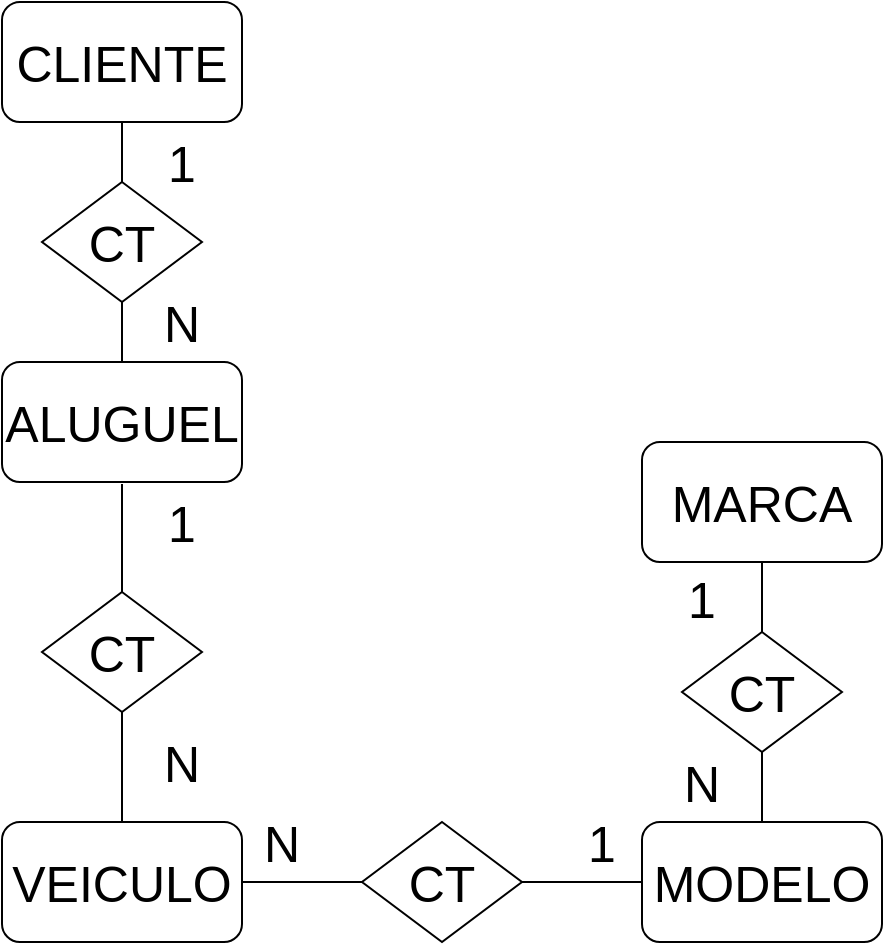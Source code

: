 <mxfile version="10.9.5" type="device"><diagram id="SwavkJVb-ZmrnYDe-2qF" name="CONCEITUAL"><mxGraphModel dx="926" dy="1797" grid="1" gridSize="10" guides="1" tooltips="1" connect="1" arrows="1" fold="1" page="1" pageScale="1" pageWidth="827" pageHeight="1169" math="0" shadow="0"><root><mxCell id="0"/><mxCell id="1" parent="0"/><mxCell id="WO0HJ9mvAGfTTf_iqR1n-1" value="" style="rounded=1;whiteSpace=wrap;html=1;" vertex="1" parent="1"><mxGeometry x="360" y="280" width="120" height="60" as="geometry"/></mxCell><mxCell id="WO0HJ9mvAGfTTf_iqR1n-2" value="VEICULO" style="text;html=1;strokeColor=none;fillColor=none;align=center;verticalAlign=middle;whiteSpace=wrap;rounded=0;fontSize=25;" vertex="1" parent="1"><mxGeometry x="360" y="280" width="120" height="60" as="geometry"/></mxCell><mxCell id="WO0HJ9mvAGfTTf_iqR1n-3" value="" style="rhombus;whiteSpace=wrap;html=1;fontSize=25;" vertex="1" parent="1"><mxGeometry x="540" y="280" width="80" height="60" as="geometry"/></mxCell><mxCell id="WO0HJ9mvAGfTTf_iqR1n-4" value="" style="rounded=1;whiteSpace=wrap;html=1;fontSize=25;" vertex="1" parent="1"><mxGeometry x="680" y="280" width="120" height="60" as="geometry"/></mxCell><mxCell id="WO0HJ9mvAGfTTf_iqR1n-5" value="" style="endArrow=none;html=1;fontSize=25;entryX=0;entryY=0.5;entryDx=0;entryDy=0;exitX=1;exitY=0.5;exitDx=0;exitDy=0;" edge="1" parent="1" source="WO0HJ9mvAGfTTf_iqR1n-2" target="WO0HJ9mvAGfTTf_iqR1n-3"><mxGeometry width="50" height="50" relative="1" as="geometry"><mxPoint x="360" y="410" as="sourcePoint"/><mxPoint x="410" y="360" as="targetPoint"/></mxGeometry></mxCell><mxCell id="WO0HJ9mvAGfTTf_iqR1n-6" value="" style="endArrow=none;html=1;fontSize=25;entryX=0;entryY=0.5;entryDx=0;entryDy=0;exitX=1;exitY=0.5;exitDx=0;exitDy=0;" edge="1" parent="1" source="WO0HJ9mvAGfTTf_iqR1n-3" target="WO0HJ9mvAGfTTf_iqR1n-4"><mxGeometry width="50" height="50" relative="1" as="geometry"><mxPoint x="360" y="410" as="sourcePoint"/><mxPoint x="410" y="360" as="targetPoint"/></mxGeometry></mxCell><mxCell id="WO0HJ9mvAGfTTf_iqR1n-7" value="MODELO" style="text;html=1;strokeColor=none;fillColor=none;align=center;verticalAlign=middle;whiteSpace=wrap;rounded=0;fontSize=25;" vertex="1" parent="1"><mxGeometry x="680" y="280" width="120" height="60" as="geometry"/></mxCell><mxCell id="WO0HJ9mvAGfTTf_iqR1n-8" value="CT" style="text;html=1;strokeColor=none;fillColor=none;align=center;verticalAlign=middle;whiteSpace=wrap;rounded=0;fontSize=25;" vertex="1" parent="1"><mxGeometry x="560" y="300" width="40" height="20" as="geometry"/></mxCell><mxCell id="WO0HJ9mvAGfTTf_iqR1n-9" value="N" style="text;html=1;strokeColor=none;fillColor=none;align=center;verticalAlign=middle;whiteSpace=wrap;rounded=0;fontSize=25;" vertex="1" parent="1"><mxGeometry x="480" y="280" width="40" height="20" as="geometry"/></mxCell><mxCell id="WO0HJ9mvAGfTTf_iqR1n-10" value="1" style="text;html=1;strokeColor=none;fillColor=none;align=center;verticalAlign=middle;whiteSpace=wrap;rounded=0;fontSize=25;" vertex="1" parent="1"><mxGeometry x="640" y="280" width="40" height="20" as="geometry"/></mxCell><mxCell id="WO0HJ9mvAGfTTf_iqR1n-12" value="" style="rounded=1;whiteSpace=wrap;html=1;fontSize=25;" vertex="1" parent="1"><mxGeometry x="360" y="50" width="120" height="60" as="geometry"/></mxCell><mxCell id="WO0HJ9mvAGfTTf_iqR1n-13" value="" style="rhombus;whiteSpace=wrap;html=1;fontSize=25;" vertex="1" parent="1"><mxGeometry x="380" y="165" width="80" height="60" as="geometry"/></mxCell><mxCell id="WO0HJ9mvAGfTTf_iqR1n-14" value="" style="endArrow=none;html=1;fontSize=25;entryX=0.5;entryY=1;entryDx=0;entryDy=0;" edge="1" parent="1" source="WO0HJ9mvAGfTTf_iqR1n-2" target="WO0HJ9mvAGfTTf_iqR1n-13"><mxGeometry width="50" height="50" relative="1" as="geometry"><mxPoint x="360" y="410" as="sourcePoint"/><mxPoint x="410" y="360" as="targetPoint"/></mxGeometry></mxCell><mxCell id="WO0HJ9mvAGfTTf_iqR1n-15" value="" style="endArrow=none;html=1;fontSize=25;exitX=0.5;exitY=0;exitDx=0;exitDy=0;" edge="1" parent="1" source="WO0HJ9mvAGfTTf_iqR1n-13"><mxGeometry width="50" height="50" relative="1" as="geometry"><mxPoint x="360" y="410" as="sourcePoint"/><mxPoint x="420" y="111" as="targetPoint"/></mxGeometry></mxCell><mxCell id="WO0HJ9mvAGfTTf_iqR1n-16" value="CT" style="text;html=1;strokeColor=none;fillColor=none;align=center;verticalAlign=middle;whiteSpace=wrap;rounded=0;fontSize=25;" vertex="1" parent="1"><mxGeometry x="400" y="185" width="40" height="20" as="geometry"/></mxCell><mxCell id="WO0HJ9mvAGfTTf_iqR1n-18" value="1" style="text;html=1;strokeColor=none;fillColor=none;align=center;verticalAlign=middle;whiteSpace=wrap;rounded=0;fontSize=25;" vertex="1" parent="1"><mxGeometry x="430" y="120" width="40" height="20" as="geometry"/></mxCell><mxCell id="WO0HJ9mvAGfTTf_iqR1n-19" value="N" style="text;html=1;strokeColor=none;fillColor=none;align=center;verticalAlign=middle;whiteSpace=wrap;rounded=0;fontSize=25;" vertex="1" parent="1"><mxGeometry x="430" y="240" width="40" height="20" as="geometry"/></mxCell><mxCell id="WO0HJ9mvAGfTTf_iqR1n-20" value="ALUGUEL" style="text;html=1;strokeColor=none;fillColor=none;align=center;verticalAlign=middle;whiteSpace=wrap;rounded=0;fontSize=25;" vertex="1" parent="1"><mxGeometry x="360" y="50" width="120" height="60" as="geometry"/></mxCell><mxCell id="WO0HJ9mvAGfTTf_iqR1n-21" value="" style="rounded=1;whiteSpace=wrap;html=1;fontSize=25;" vertex="1" parent="1"><mxGeometry x="360" y="-130" width="120" height="60" as="geometry"/></mxCell><mxCell id="WO0HJ9mvAGfTTf_iqR1n-22" value="" style="rhombus;whiteSpace=wrap;html=1;fontSize=25;" vertex="1" parent="1"><mxGeometry x="380" y="-40" width="80" height="60" as="geometry"/></mxCell><mxCell id="WO0HJ9mvAGfTTf_iqR1n-23" value="CLIENTE" style="text;html=1;strokeColor=none;fillColor=none;align=center;verticalAlign=middle;whiteSpace=wrap;rounded=0;fontSize=25;" vertex="1" parent="1"><mxGeometry x="360" y="-130" width="120" height="60" as="geometry"/></mxCell><mxCell id="WO0HJ9mvAGfTTf_iqR1n-24" value="" style="endArrow=none;html=1;fontSize=25;entryX=0.5;entryY=1;entryDx=0;entryDy=0;exitX=0.5;exitY=0;exitDx=0;exitDy=0;" edge="1" parent="1" source="WO0HJ9mvAGfTTf_iqR1n-22" target="WO0HJ9mvAGfTTf_iqR1n-23"><mxGeometry width="50" height="50" relative="1" as="geometry"><mxPoint x="360" y="410" as="sourcePoint"/><mxPoint x="410" y="360" as="targetPoint"/></mxGeometry></mxCell><mxCell id="WO0HJ9mvAGfTTf_iqR1n-25" value="" style="endArrow=none;html=1;fontSize=25;entryX=0.5;entryY=1;entryDx=0;entryDy=0;exitX=0.5;exitY=0;exitDx=0;exitDy=0;" edge="1" parent="1" source="WO0HJ9mvAGfTTf_iqR1n-20" target="WO0HJ9mvAGfTTf_iqR1n-22"><mxGeometry width="50" height="50" relative="1" as="geometry"><mxPoint x="360" y="410" as="sourcePoint"/><mxPoint x="410" y="360" as="targetPoint"/></mxGeometry></mxCell><mxCell id="WO0HJ9mvAGfTTf_iqR1n-26" value="CT" style="text;html=1;strokeColor=none;fillColor=none;align=center;verticalAlign=middle;whiteSpace=wrap;rounded=0;fontSize=25;" vertex="1" parent="1"><mxGeometry x="400" y="-20" width="40" height="20" as="geometry"/></mxCell><mxCell id="WO0HJ9mvAGfTTf_iqR1n-27" value="1" style="text;html=1;strokeColor=none;fillColor=none;align=center;verticalAlign=middle;whiteSpace=wrap;rounded=0;fontSize=25;" vertex="1" parent="1"><mxGeometry x="430" y="-60" width="40" height="20" as="geometry"/></mxCell><mxCell id="WO0HJ9mvAGfTTf_iqR1n-28" value="N" style="text;html=1;strokeColor=none;fillColor=none;align=center;verticalAlign=middle;whiteSpace=wrap;rounded=0;fontSize=25;" vertex="1" parent="1"><mxGeometry x="430" y="20" width="40" height="20" as="geometry"/></mxCell><mxCell id="WO0HJ9mvAGfTTf_iqR1n-30" value="" style="rounded=1;whiteSpace=wrap;html=1;fontSize=25;" vertex="1" parent="1"><mxGeometry x="680" y="90" width="120" height="60" as="geometry"/></mxCell><mxCell id="WO0HJ9mvAGfTTf_iqR1n-32" value="" style="rhombus;whiteSpace=wrap;html=1;fontSize=25;" vertex="1" parent="1"><mxGeometry x="700" y="185" width="80" height="60" as="geometry"/></mxCell><mxCell id="WO0HJ9mvAGfTTf_iqR1n-33" value="CT" style="text;html=1;strokeColor=none;fillColor=none;align=center;verticalAlign=middle;whiteSpace=wrap;rounded=0;fontSize=25;" vertex="1" parent="1"><mxGeometry x="720" y="205" width="40" height="20" as="geometry"/></mxCell><mxCell id="WO0HJ9mvAGfTTf_iqR1n-34" value="" style="endArrow=none;html=1;fontSize=25;entryX=0.5;entryY=1;entryDx=0;entryDy=0;exitX=0.5;exitY=0;exitDx=0;exitDy=0;" edge="1" parent="1" source="WO0HJ9mvAGfTTf_iqR1n-32" target="WO0HJ9mvAGfTTf_iqR1n-30"><mxGeometry width="50" height="50" relative="1" as="geometry"><mxPoint x="360" y="410" as="sourcePoint"/><mxPoint x="410" y="360" as="targetPoint"/></mxGeometry></mxCell><mxCell id="WO0HJ9mvAGfTTf_iqR1n-35" value="" style="endArrow=none;html=1;fontSize=25;entryX=0.5;entryY=1;entryDx=0;entryDy=0;exitX=0.5;exitY=0;exitDx=0;exitDy=0;" edge="1" parent="1" source="WO0HJ9mvAGfTTf_iqR1n-7" target="WO0HJ9mvAGfTTf_iqR1n-32"><mxGeometry width="50" height="50" relative="1" as="geometry"><mxPoint x="360" y="410" as="sourcePoint"/><mxPoint x="410" y="360" as="targetPoint"/></mxGeometry></mxCell><mxCell id="WO0HJ9mvAGfTTf_iqR1n-36" value="MARCA" style="text;html=1;strokeColor=none;fillColor=none;align=center;verticalAlign=middle;whiteSpace=wrap;rounded=0;fontSize=25;" vertex="1" parent="1"><mxGeometry x="680" y="90" width="120" height="60" as="geometry"/></mxCell><mxCell id="WO0HJ9mvAGfTTf_iqR1n-37" value="1" style="text;html=1;strokeColor=none;fillColor=none;align=center;verticalAlign=middle;whiteSpace=wrap;rounded=0;fontSize=25;" vertex="1" parent="1"><mxGeometry x="690" y="157.5" width="40" height="20" as="geometry"/></mxCell><mxCell id="WO0HJ9mvAGfTTf_iqR1n-38" value="N" style="text;html=1;strokeColor=none;fillColor=none;align=center;verticalAlign=middle;whiteSpace=wrap;rounded=0;fontSize=25;" vertex="1" parent="1"><mxGeometry x="690" y="250" width="40" height="20" as="geometry"/></mxCell></root></mxGraphModel></diagram><diagram id="CwdcfSe4aOp0XbISEXMf" name="LOGICO"><mxGraphModel dx="926" dy="628" grid="1" gridSize="10" guides="1" tooltips="1" connect="1" arrows="1" fold="1" page="1" pageScale="1" pageWidth="827" pageHeight="1169" math="0" shadow="0"><root><mxCell id="NsPNhs0KdY9A54u1KH6S-0"/><mxCell id="NsPNhs0KdY9A54u1KH6S-1" parent="NsPNhs0KdY9A54u1KH6S-0"/><mxCell id="NsPNhs0KdY9A54u1KH6S-2" value="Veículos" style="swimlane;fontStyle=0;childLayout=stackLayout;horizontal=1;startSize=26;fillColor=#e0e0e0;horizontalStack=0;resizeParent=1;resizeParentMax=0;resizeLast=0;collapsible=1;marginBottom=0;swimlaneFillColor=#ffffff;align=center;fontSize=14;" vertex="1" parent="NsPNhs0KdY9A54u1KH6S-1"><mxGeometry x="40" y="344" width="160" height="112" as="geometry"/></mxCell><mxCell id="NsPNhs0KdY9A54u1KH6S-3" value="IdVeículos: Int" style="shape=partialRectangle;top=0;left=0;right=0;bottom=0;align=left;verticalAlign=middle;fillColor=none;spacingLeft=60;spacingRight=4;overflow=hidden;rotatable=0;points=[[0,0.5],[1,0.5]];portConstraint=eastwest;dropTarget=0;fontStyle=5;fontSize=12;" vertex="1" parent="NsPNhs0KdY9A54u1KH6S-2"><mxGeometry y="26" width="160" height="30" as="geometry"/></mxCell><mxCell id="NsPNhs0KdY9A54u1KH6S-4" value="PK" style="shape=partialRectangle;fontStyle=1;top=0;left=0;bottom=0;fillColor=none;align=left;verticalAlign=middle;spacingLeft=4;spacingRight=4;overflow=hidden;rotatable=0;points=[];portConstraint=eastwest;part=1;fontSize=12;" vertex="1" connectable="0" parent="NsPNhs0KdY9A54u1KH6S-3"><mxGeometry width="56" height="30" as="geometry"/></mxCell><mxCell id="NsPNhs0KdY9A54u1KH6S-5" value="Placa: String" style="shape=partialRectangle;top=0;left=0;right=0;bottom=1;align=left;verticalAlign=middle;fillColor=none;spacingLeft=60;spacingRight=4;overflow=hidden;rotatable=0;points=[[0,0.5],[1,0.5]];portConstraint=eastwest;dropTarget=0;fontStyle=5;fontSize=12;" vertex="1" parent="NsPNhs0KdY9A54u1KH6S-2"><mxGeometry y="56" width="160" height="30" as="geometry"/></mxCell><mxCell id="NsPNhs0KdY9A54u1KH6S-6" value="PK" style="shape=partialRectangle;fontStyle=1;top=0;left=0;bottom=0;fillColor=none;align=left;verticalAlign=middle;spacingLeft=4;spacingRight=4;overflow=hidden;rotatable=0;points=[];portConstraint=eastwest;part=1;fontSize=12;" vertex="1" connectable="0" parent="NsPNhs0KdY9A54u1KH6S-5"><mxGeometry width="56" height="30" as="geometry"/></mxCell><mxCell id="NsPNhs0KdY9A54u1KH6S-7" value="IdModelo: Int" style="shape=partialRectangle;top=0;left=0;right=0;bottom=0;align=left;verticalAlign=top;fillColor=none;spacingLeft=60;spacingRight=4;overflow=hidden;rotatable=0;points=[[0,0.5],[1,0.5]];portConstraint=eastwest;dropTarget=0;fontSize=12;" vertex="1" parent="NsPNhs0KdY9A54u1KH6S-2"><mxGeometry y="86" width="160" height="26" as="geometry"/></mxCell><mxCell id="NsPNhs0KdY9A54u1KH6S-8" value="FK" style="shape=partialRectangle;top=0;left=0;bottom=0;fillColor=none;align=left;verticalAlign=top;spacingLeft=4;spacingRight=4;overflow=hidden;rotatable=0;points=[];portConstraint=eastwest;part=1;fontSize=12;" vertex="1" connectable="0" parent="NsPNhs0KdY9A54u1KH6S-7"><mxGeometry width="56" height="26" as="geometry"/></mxCell><mxCell id="NsPNhs0KdY9A54u1KH6S-9" value="Modelos" style="swimlane;fontStyle=0;childLayout=stackLayout;horizontal=1;startSize=26;fillColor=#e0e0e0;horizontalStack=0;resizeParent=1;resizeParentMax=0;resizeLast=0;collapsible=1;marginBottom=0;swimlaneFillColor=#ffffff;align=center;fontSize=14;" vertex="1" parent="NsPNhs0KdY9A54u1KH6S-1"><mxGeometry x="370" y="150" width="160" height="112" as="geometry"/></mxCell><mxCell id="NsPNhs0KdY9A54u1KH6S-10" value="IdModelo: Int" style="shape=partialRectangle;top=0;left=0;right=0;bottom=0;align=left;verticalAlign=middle;fillColor=none;spacingLeft=60;spacingRight=4;overflow=hidden;rotatable=0;points=[[0,0.5],[1,0.5]];portConstraint=eastwest;dropTarget=0;fontStyle=5;fontSize=12;" vertex="1" parent="NsPNhs0KdY9A54u1KH6S-9"><mxGeometry y="26" width="160" height="30" as="geometry"/></mxCell><mxCell id="NsPNhs0KdY9A54u1KH6S-11" value="PK" style="shape=partialRectangle;fontStyle=1;top=0;left=0;bottom=0;fillColor=none;align=left;verticalAlign=middle;spacingLeft=4;spacingRight=4;overflow=hidden;rotatable=0;points=[];portConstraint=eastwest;part=1;fontSize=12;" vertex="1" connectable="0" parent="NsPNhs0KdY9A54u1KH6S-10"><mxGeometry width="56" height="30" as="geometry"/></mxCell><mxCell id="NsPNhs0KdY9A54u1KH6S-12" value="Nome: String" style="shape=partialRectangle;top=0;left=0;right=0;bottom=1;align=left;verticalAlign=middle;fillColor=none;spacingLeft=60;spacingRight=4;overflow=hidden;rotatable=0;points=[[0,0.5],[1,0.5]];portConstraint=eastwest;dropTarget=0;fontStyle=5;fontSize=12;" vertex="1" parent="NsPNhs0KdY9A54u1KH6S-9"><mxGeometry y="56" width="160" height="30" as="geometry"/></mxCell><mxCell id="NsPNhs0KdY9A54u1KH6S-13" value="PK" style="shape=partialRectangle;fontStyle=1;top=0;left=0;bottom=0;fillColor=none;align=left;verticalAlign=middle;spacingLeft=4;spacingRight=4;overflow=hidden;rotatable=0;points=[];portConstraint=eastwest;part=1;fontSize=12;" vertex="1" connectable="0" parent="NsPNhs0KdY9A54u1KH6S-12"><mxGeometry width="56" height="30" as="geometry"/></mxCell><mxCell id="NsPNhs0KdY9A54u1KH6S-14" value="IdMarca: Int" style="shape=partialRectangle;top=0;left=0;right=0;bottom=0;align=left;verticalAlign=top;fillColor=none;spacingLeft=60;spacingRight=4;overflow=hidden;rotatable=0;points=[[0,0.5],[1,0.5]];portConstraint=eastwest;dropTarget=0;fontSize=12;" vertex="1" parent="NsPNhs0KdY9A54u1KH6S-9"><mxGeometry y="86" width="160" height="26" as="geometry"/></mxCell><mxCell id="NsPNhs0KdY9A54u1KH6S-15" value="FK" style="shape=partialRectangle;top=0;left=0;bottom=0;fillColor=none;align=left;verticalAlign=top;spacingLeft=4;spacingRight=4;overflow=hidden;rotatable=0;points=[];portConstraint=eastwest;part=1;fontSize=12;" vertex="1" connectable="0" parent="NsPNhs0KdY9A54u1KH6S-14"><mxGeometry width="56" height="26" as="geometry"/></mxCell><mxCell id="qiyDGjXfqa50bmOr-apj-0" value="Marcas" style="swimlane;fontStyle=0;childLayout=stackLayout;horizontal=1;startSize=26;fillColor=#e0e0e0;horizontalStack=0;resizeParent=1;resizeParentMax=0;resizeLast=0;collapsible=1;marginBottom=0;swimlaneFillColor=#ffffff;align=center;fontSize=14;" vertex="1" parent="NsPNhs0KdY9A54u1KH6S-1"><mxGeometry x="130" y="161" width="160" height="86" as="geometry"/></mxCell><mxCell id="qiyDGjXfqa50bmOr-apj-1" value="IdMarca: Int" style="shape=partialRectangle;top=0;left=0;right=0;bottom=0;align=left;verticalAlign=middle;fillColor=none;spacingLeft=60;spacingRight=4;overflow=hidden;rotatable=0;points=[[0,0.5],[1,0.5]];portConstraint=eastwest;dropTarget=0;fontStyle=5;fontSize=12;" vertex="1" parent="qiyDGjXfqa50bmOr-apj-0"><mxGeometry y="26" width="160" height="30" as="geometry"/></mxCell><mxCell id="qiyDGjXfqa50bmOr-apj-2" value="PK" style="shape=partialRectangle;fontStyle=1;top=0;left=0;bottom=0;fillColor=none;align=left;verticalAlign=middle;spacingLeft=4;spacingRight=4;overflow=hidden;rotatable=0;points=[];portConstraint=eastwest;part=1;fontSize=12;" vertex="1" connectable="0" parent="qiyDGjXfqa50bmOr-apj-1"><mxGeometry width="56" height="30" as="geometry"/></mxCell><mxCell id="qiyDGjXfqa50bmOr-apj-3" value="Nome: String" style="shape=partialRectangle;top=0;left=0;right=0;bottom=1;align=left;verticalAlign=middle;fillColor=none;spacingLeft=60;spacingRight=4;overflow=hidden;rotatable=0;points=[[0,0.5],[1,0.5]];portConstraint=eastwest;dropTarget=0;fontStyle=5;fontSize=12;" vertex="1" parent="qiyDGjXfqa50bmOr-apj-0"><mxGeometry y="56" width="160" height="30" as="geometry"/></mxCell><mxCell id="qiyDGjXfqa50bmOr-apj-4" value="PK" style="shape=partialRectangle;fontStyle=1;top=0;left=0;bottom=0;fillColor=none;align=left;verticalAlign=middle;spacingLeft=4;spacingRight=4;overflow=hidden;rotatable=0;points=[];portConstraint=eastwest;part=1;fontSize=12;" vertex="1" connectable="0" parent="qiyDGjXfqa50bmOr-apj-3"><mxGeometry width="56" height="30" as="geometry"/></mxCell><mxCell id="qiyDGjXfqa50bmOr-apj-7" value="" style="edgeStyle=entityRelationEdgeStyle;fontSize=12;html=1;endArrow=ERoneToMany;entryX=-0.019;entryY=1.033;entryDx=0;entryDy=0;entryPerimeter=0;" edge="1" parent="NsPNhs0KdY9A54u1KH6S-1" source="qiyDGjXfqa50bmOr-apj-1" target="NsPNhs0KdY9A54u1KH6S-10"><mxGeometry width="100" height="100" relative="1" as="geometry"><mxPoint x="40" y="580" as="sourcePoint"/><mxPoint x="140" y="480" as="targetPoint"/></mxGeometry></mxCell><mxCell id="FEI2zyjzyz99aPSUWz86-0" value="Alugueis" style="swimlane;fontStyle=0;childLayout=stackLayout;horizontal=1;startSize=26;fillColor=#e0e0e0;horizontalStack=0;resizeParent=1;resizeParentMax=0;resizeLast=0;collapsible=1;marginBottom=0;swimlaneFillColor=#ffffff;align=center;fontSize=14;" vertex="1" parent="NsPNhs0KdY9A54u1KH6S-1"><mxGeometry x="309" y="342" width="160" height="86" as="geometry"/></mxCell><mxCell id="FEI2zyjzyz99aPSUWz86-1" value="IdAlugueis: Int" style="shape=partialRectangle;top=0;left=0;right=0;bottom=0;align=left;verticalAlign=middle;fillColor=none;spacingLeft=60;spacingRight=4;overflow=hidden;rotatable=0;points=[[0,0.5],[1,0.5]];portConstraint=eastwest;dropTarget=0;fontStyle=5;fontSize=12;" vertex="1" parent="FEI2zyjzyz99aPSUWz86-0"><mxGeometry y="26" width="160" height="30" as="geometry"/></mxCell><mxCell id="FEI2zyjzyz99aPSUWz86-2" value="PK" style="shape=partialRectangle;fontStyle=1;top=0;left=0;bottom=0;fillColor=none;align=left;verticalAlign=middle;spacingLeft=4;spacingRight=4;overflow=hidden;rotatable=0;points=[];portConstraint=eastwest;part=1;fontSize=12;" vertex="1" connectable="0" parent="FEI2zyjzyz99aPSUWz86-1"><mxGeometry width="56" height="30" as="geometry"/></mxCell><mxCell id="FEI2zyjzyz99aPSUWz86-3" value="IdCliente: Int" style="shape=partialRectangle;top=0;left=0;right=0;bottom=1;align=left;verticalAlign=middle;fillColor=none;spacingLeft=60;spacingRight=4;overflow=hidden;rotatable=0;points=[[0,0.5],[1,0.5]];portConstraint=eastwest;dropTarget=0;fontStyle=5;fontSize=12;" vertex="1" parent="FEI2zyjzyz99aPSUWz86-0"><mxGeometry y="56" width="160" height="30" as="geometry"/></mxCell><mxCell id="FEI2zyjzyz99aPSUWz86-4" value="FK" style="shape=partialRectangle;fontStyle=1;top=0;left=0;bottom=0;fillColor=none;align=left;verticalAlign=middle;spacingLeft=4;spacingRight=4;overflow=hidden;rotatable=0;points=[];portConstraint=eastwest;part=1;fontSize=12;" vertex="1" connectable="0" parent="FEI2zyjzyz99aPSUWz86-3"><mxGeometry width="56" height="30" as="geometry"/></mxCell><mxCell id="FEI2zyjzyz99aPSUWz86-7" value="Alugueis_Clientes" style="swimlane;fontStyle=0;childLayout=stackLayout;horizontal=1;startSize=26;fillColor=#e0e0e0;horizontalStack=0;resizeParent=1;resizeParentMax=0;resizeLast=0;collapsible=1;marginBottom=0;swimlaneFillColor=#ffffff;align=center;fontSize=14;" vertex="1" parent="NsPNhs0KdY9A54u1KH6S-1"><mxGeometry x="560" y="340" width="160" height="86" as="geometry"/></mxCell><mxCell id="FEI2zyjzyz99aPSUWz86-8" value="IdAluguel: Int" style="shape=partialRectangle;top=0;left=0;right=0;bottom=0;align=left;verticalAlign=middle;fillColor=none;spacingLeft=60;spacingRight=4;overflow=hidden;rotatable=0;points=[[0,0.5],[1,0.5]];portConstraint=eastwest;dropTarget=0;fontStyle=5;fontSize=12;" vertex="1" parent="FEI2zyjzyz99aPSUWz86-7"><mxGeometry y="26" width="160" height="30" as="geometry"/></mxCell><mxCell id="FEI2zyjzyz99aPSUWz86-9" value="FK" style="shape=partialRectangle;fontStyle=1;top=0;left=0;bottom=0;fillColor=none;align=left;verticalAlign=middle;spacingLeft=4;spacingRight=4;overflow=hidden;rotatable=0;points=[];portConstraint=eastwest;part=1;fontSize=12;" vertex="1" connectable="0" parent="FEI2zyjzyz99aPSUWz86-8"><mxGeometry width="56" height="30" as="geometry"/></mxCell><mxCell id="FEI2zyjzyz99aPSUWz86-10" value="IdCliente: Int" style="shape=partialRectangle;top=0;left=0;right=0;bottom=1;align=left;verticalAlign=middle;fillColor=none;spacingLeft=60;spacingRight=4;overflow=hidden;rotatable=0;points=[[0,0.5],[1,0.5]];portConstraint=eastwest;dropTarget=0;fontStyle=5;fontSize=12;" vertex="1" parent="FEI2zyjzyz99aPSUWz86-7"><mxGeometry y="56" width="160" height="30" as="geometry"/></mxCell><mxCell id="FEI2zyjzyz99aPSUWz86-11" value="FK" style="shape=partialRectangle;fontStyle=1;top=0;left=0;bottom=0;fillColor=none;align=left;verticalAlign=middle;spacingLeft=4;spacingRight=4;overflow=hidden;rotatable=0;points=[];portConstraint=eastwest;part=1;fontSize=12;" vertex="1" connectable="0" parent="FEI2zyjzyz99aPSUWz86-10"><mxGeometry width="56" height="30" as="geometry"/></mxCell><mxCell id="FEI2zyjzyz99aPSUWz86-14" value="Clientes" style="swimlane;fontStyle=0;childLayout=stackLayout;horizontal=1;startSize=26;fillColor=#e0e0e0;horizontalStack=0;resizeParent=1;resizeParentMax=0;resizeLast=0;collapsible=1;marginBottom=0;swimlaneFillColor=#ffffff;align=center;fontSize=14;" vertex="1" parent="NsPNhs0KdY9A54u1KH6S-1"><mxGeometry x="40" y="480" width="160" height="112" as="geometry"/></mxCell><mxCell id="FEI2zyjzyz99aPSUWz86-15" value="IdCliente: Int" style="shape=partialRectangle;top=0;left=0;right=0;bottom=0;align=left;verticalAlign=middle;fillColor=none;spacingLeft=60;spacingRight=4;overflow=hidden;rotatable=0;points=[[0,0.5],[1,0.5]];portConstraint=eastwest;dropTarget=0;fontStyle=5;fontSize=12;" vertex="1" parent="FEI2zyjzyz99aPSUWz86-14"><mxGeometry y="26" width="160" height="30" as="geometry"/></mxCell><mxCell id="FEI2zyjzyz99aPSUWz86-16" value="PK" style="shape=partialRectangle;fontStyle=1;top=0;left=0;bottom=0;fillColor=none;align=left;verticalAlign=middle;spacingLeft=4;spacingRight=4;overflow=hidden;rotatable=0;points=[];portConstraint=eastwest;part=1;fontSize=12;" vertex="1" connectable="0" parent="FEI2zyjzyz99aPSUWz86-15"><mxGeometry width="56" height="30" as="geometry"/></mxCell><mxCell id="FEI2zyjzyz99aPSUWz86-17" value="Nome: String" style="shape=partialRectangle;top=0;left=0;right=0;bottom=1;align=left;verticalAlign=middle;fillColor=none;spacingLeft=60;spacingRight=4;overflow=hidden;rotatable=0;points=[[0,0.5],[1,0.5]];portConstraint=eastwest;dropTarget=0;fontStyle=5;fontSize=12;" vertex="1" parent="FEI2zyjzyz99aPSUWz86-14"><mxGeometry y="56" width="160" height="30" as="geometry"/></mxCell><mxCell id="FEI2zyjzyz99aPSUWz86-18" value="PK" style="shape=partialRectangle;fontStyle=1;top=0;left=0;bottom=0;fillColor=none;align=left;verticalAlign=middle;spacingLeft=4;spacingRight=4;overflow=hidden;rotatable=0;points=[];portConstraint=eastwest;part=1;fontSize=12;" vertex="1" connectable="0" parent="FEI2zyjzyz99aPSUWz86-17"><mxGeometry width="56" height="30" as="geometry"/></mxCell><mxCell id="FEI2zyjzyz99aPSUWz86-19" value="CPF: Int" style="shape=partialRectangle;top=0;left=0;right=0;bottom=0;align=left;verticalAlign=top;fillColor=none;spacingLeft=60;spacingRight=4;overflow=hidden;rotatable=0;points=[[0,0.5],[1,0.5]];portConstraint=eastwest;dropTarget=0;fontSize=12;" vertex="1" parent="FEI2zyjzyz99aPSUWz86-14"><mxGeometry y="86" width="160" height="26" as="geometry"/></mxCell><mxCell id="FEI2zyjzyz99aPSUWz86-20" value="PK" style="shape=partialRectangle;top=0;left=0;bottom=0;fillColor=none;align=left;verticalAlign=top;spacingLeft=4;spacingRight=4;overflow=hidden;rotatable=0;points=[];portConstraint=eastwest;part=1;fontSize=12;" vertex="1" connectable="0" parent="FEI2zyjzyz99aPSUWz86-19"><mxGeometry width="56" height="26" as="geometry"/></mxCell></root></mxGraphModel></diagram></mxfile>